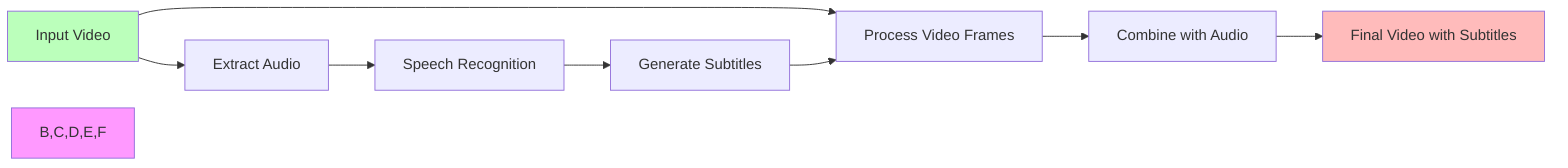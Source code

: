 flowchart LR
    A[Input Video] --> B[Extract Audio]
    B --> C[Speech Recognition]
    C --> D[Generate Subtitles]
    A --> E[Process Video Frames]
    D --> E
    E --> F[Combine with Audio]
    F --> G[Final Video with Subtitles]

    style A fill:#bfb
    style G fill:#fbb
    style B,C,D,E,F fill:#f9f